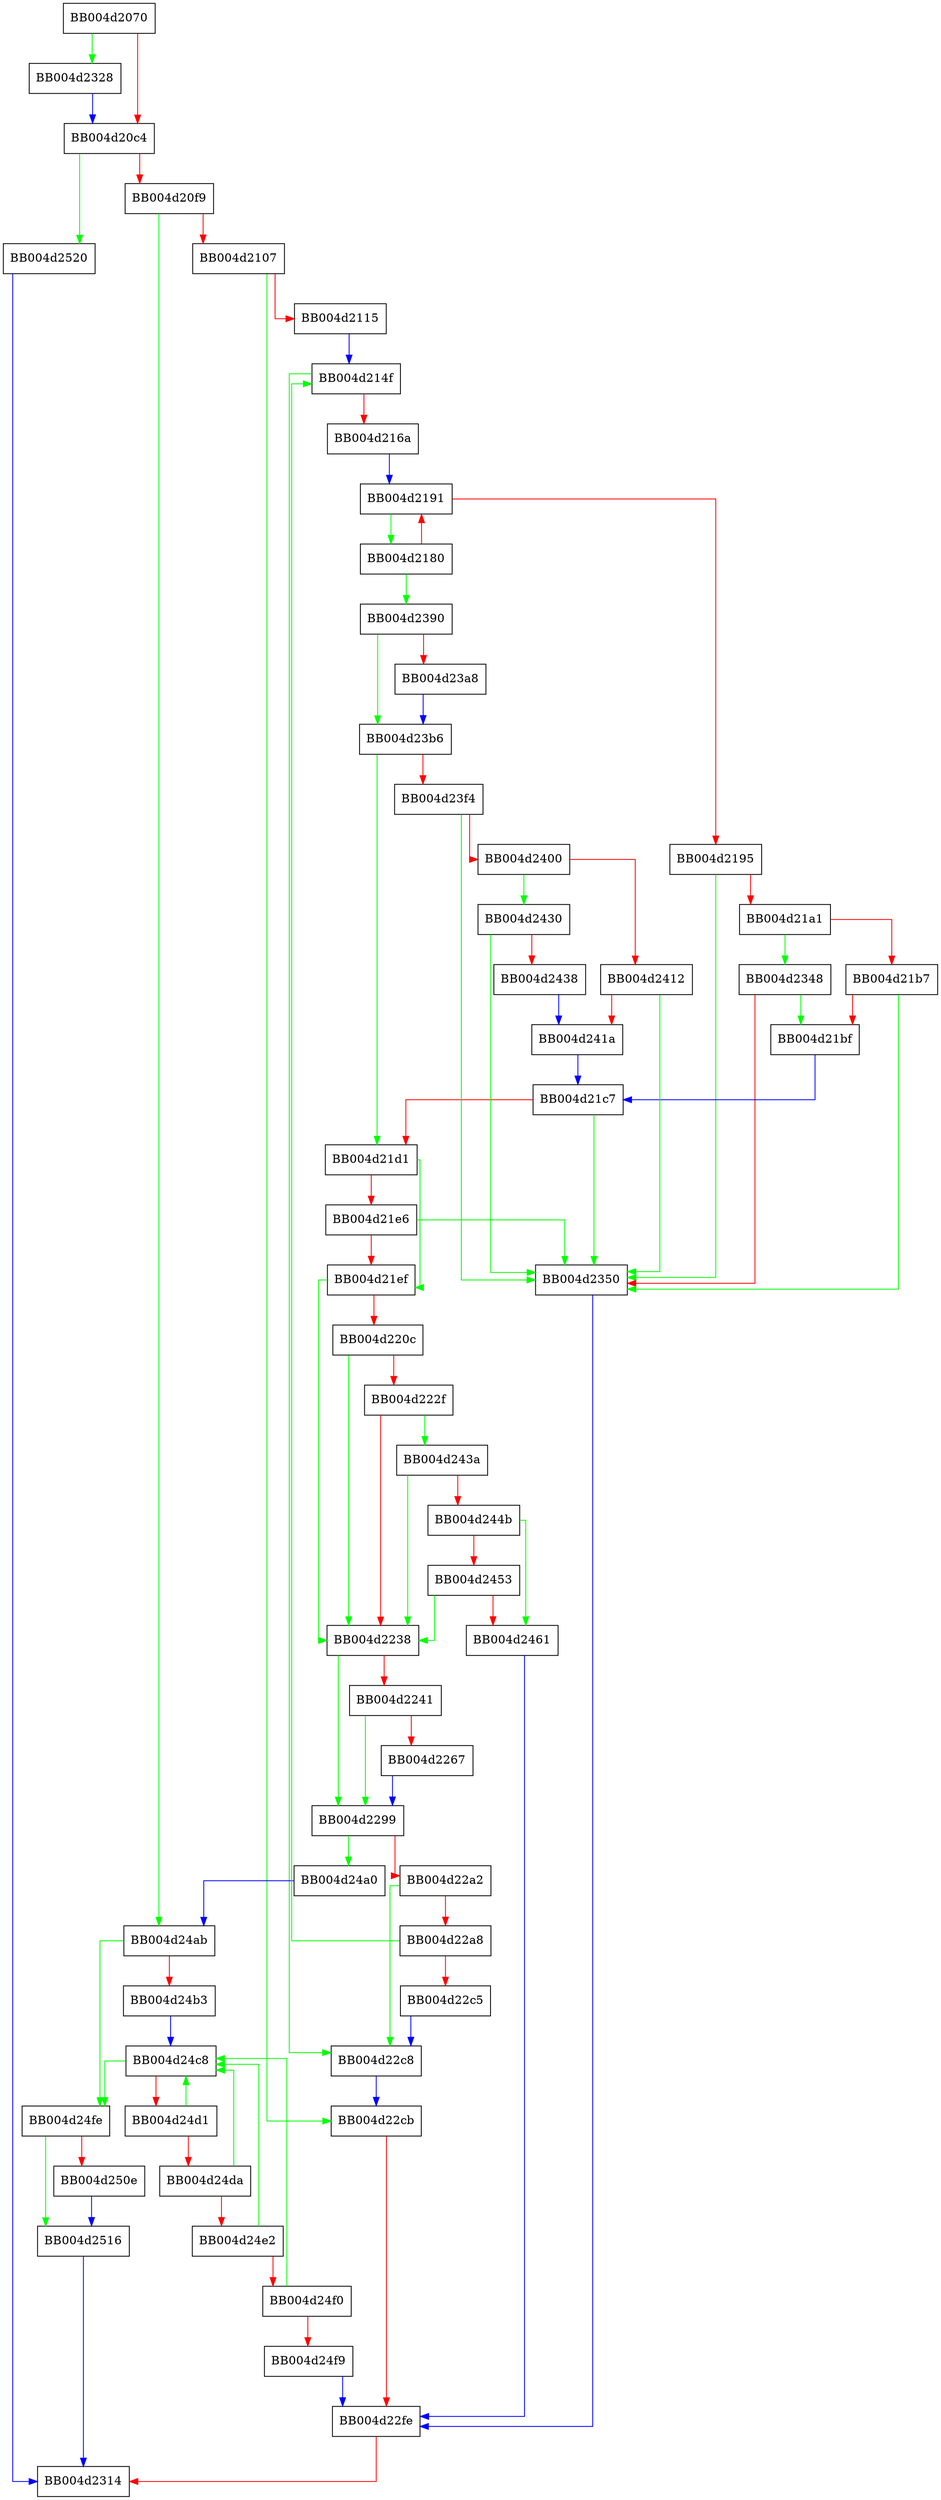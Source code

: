 digraph tls_collect_extensions {
  node [shape="box"];
  graph [splines=ortho];
  BB004d2070 -> BB004d2328 [color="green"];
  BB004d2070 -> BB004d20c4 [color="red"];
  BB004d20c4 -> BB004d2520 [color="green"];
  BB004d20c4 -> BB004d20f9 [color="red"];
  BB004d20f9 -> BB004d24ab [color="green"];
  BB004d20f9 -> BB004d2107 [color="red"];
  BB004d2107 -> BB004d22cb [color="green"];
  BB004d2107 -> BB004d2115 [color="red"];
  BB004d2115 -> BB004d214f [color="blue"];
  BB004d214f -> BB004d22c8 [color="green"];
  BB004d214f -> BB004d216a [color="red"];
  BB004d216a -> BB004d2191 [color="blue"];
  BB004d2180 -> BB004d2390 [color="green"];
  BB004d2180 -> BB004d2191 [color="red"];
  BB004d2191 -> BB004d2180 [color="green"];
  BB004d2191 -> BB004d2195 [color="red"];
  BB004d2195 -> BB004d2350 [color="green"];
  BB004d2195 -> BB004d21a1 [color="red"];
  BB004d21a1 -> BB004d2348 [color="green"];
  BB004d21a1 -> BB004d21b7 [color="red"];
  BB004d21b7 -> BB004d2350 [color="green"];
  BB004d21b7 -> BB004d21bf [color="red"];
  BB004d21bf -> BB004d21c7 [color="blue"];
  BB004d21c7 -> BB004d2350 [color="green"];
  BB004d21c7 -> BB004d21d1 [color="red"];
  BB004d21d1 -> BB004d21ef [color="green"];
  BB004d21d1 -> BB004d21e6 [color="red"];
  BB004d21e6 -> BB004d2350 [color="green"];
  BB004d21e6 -> BB004d21ef [color="red"];
  BB004d21ef -> BB004d2238 [color="green"];
  BB004d21ef -> BB004d220c [color="red"];
  BB004d220c -> BB004d2238 [color="green"];
  BB004d220c -> BB004d222f [color="red"];
  BB004d222f -> BB004d243a [color="green"];
  BB004d222f -> BB004d2238 [color="red"];
  BB004d2238 -> BB004d2299 [color="green"];
  BB004d2238 -> BB004d2241 [color="red"];
  BB004d2241 -> BB004d2299 [color="green"];
  BB004d2241 -> BB004d2267 [color="red"];
  BB004d2267 -> BB004d2299 [color="blue"];
  BB004d2299 -> BB004d24a0 [color="green"];
  BB004d2299 -> BB004d22a2 [color="red"];
  BB004d22a2 -> BB004d22c8 [color="green"];
  BB004d22a2 -> BB004d22a8 [color="red"];
  BB004d22a8 -> BB004d214f [color="green"];
  BB004d22a8 -> BB004d22c5 [color="red"];
  BB004d22c5 -> BB004d22c8 [color="blue"];
  BB004d22c8 -> BB004d22cb [color="blue"];
  BB004d22cb -> BB004d22fe [color="red"];
  BB004d22fe -> BB004d2314 [color="red"];
  BB004d2328 -> BB004d20c4 [color="blue"];
  BB004d2348 -> BB004d21bf [color="green"];
  BB004d2348 -> BB004d2350 [color="red"];
  BB004d2350 -> BB004d22fe [color="blue"];
  BB004d2390 -> BB004d23b6 [color="green"];
  BB004d2390 -> BB004d23a8 [color="red"];
  BB004d23a8 -> BB004d23b6 [color="blue"];
  BB004d23b6 -> BB004d21d1 [color="green"];
  BB004d23b6 -> BB004d23f4 [color="red"];
  BB004d23f4 -> BB004d2350 [color="green"];
  BB004d23f4 -> BB004d2400 [color="red"];
  BB004d2400 -> BB004d2430 [color="green"];
  BB004d2400 -> BB004d2412 [color="red"];
  BB004d2412 -> BB004d2350 [color="green"];
  BB004d2412 -> BB004d241a [color="red"];
  BB004d241a -> BB004d21c7 [color="blue"];
  BB004d2430 -> BB004d2350 [color="green"];
  BB004d2430 -> BB004d2438 [color="red"];
  BB004d2438 -> BB004d241a [color="blue"];
  BB004d243a -> BB004d2238 [color="green"];
  BB004d243a -> BB004d244b [color="red"];
  BB004d244b -> BB004d2461 [color="green"];
  BB004d244b -> BB004d2453 [color="red"];
  BB004d2453 -> BB004d2238 [color="green"];
  BB004d2453 -> BB004d2461 [color="red"];
  BB004d2461 -> BB004d22fe [color="blue"];
  BB004d24a0 -> BB004d24ab [color="blue"];
  BB004d24ab -> BB004d24fe [color="green"];
  BB004d24ab -> BB004d24b3 [color="red"];
  BB004d24b3 -> BB004d24c8 [color="blue"];
  BB004d24c8 -> BB004d24fe [color="green"];
  BB004d24c8 -> BB004d24d1 [color="red"];
  BB004d24d1 -> BB004d24c8 [color="green"];
  BB004d24d1 -> BB004d24da [color="red"];
  BB004d24da -> BB004d24c8 [color="green"];
  BB004d24da -> BB004d24e2 [color="red"];
  BB004d24e2 -> BB004d24c8 [color="green"];
  BB004d24e2 -> BB004d24f0 [color="red"];
  BB004d24f0 -> BB004d24c8 [color="green"];
  BB004d24f0 -> BB004d24f9 [color="red"];
  BB004d24f9 -> BB004d22fe [color="blue"];
  BB004d24fe -> BB004d2516 [color="green"];
  BB004d24fe -> BB004d250e [color="red"];
  BB004d250e -> BB004d2516 [color="blue"];
  BB004d2516 -> BB004d2314 [color="blue"];
  BB004d2520 -> BB004d2314 [color="blue"];
}